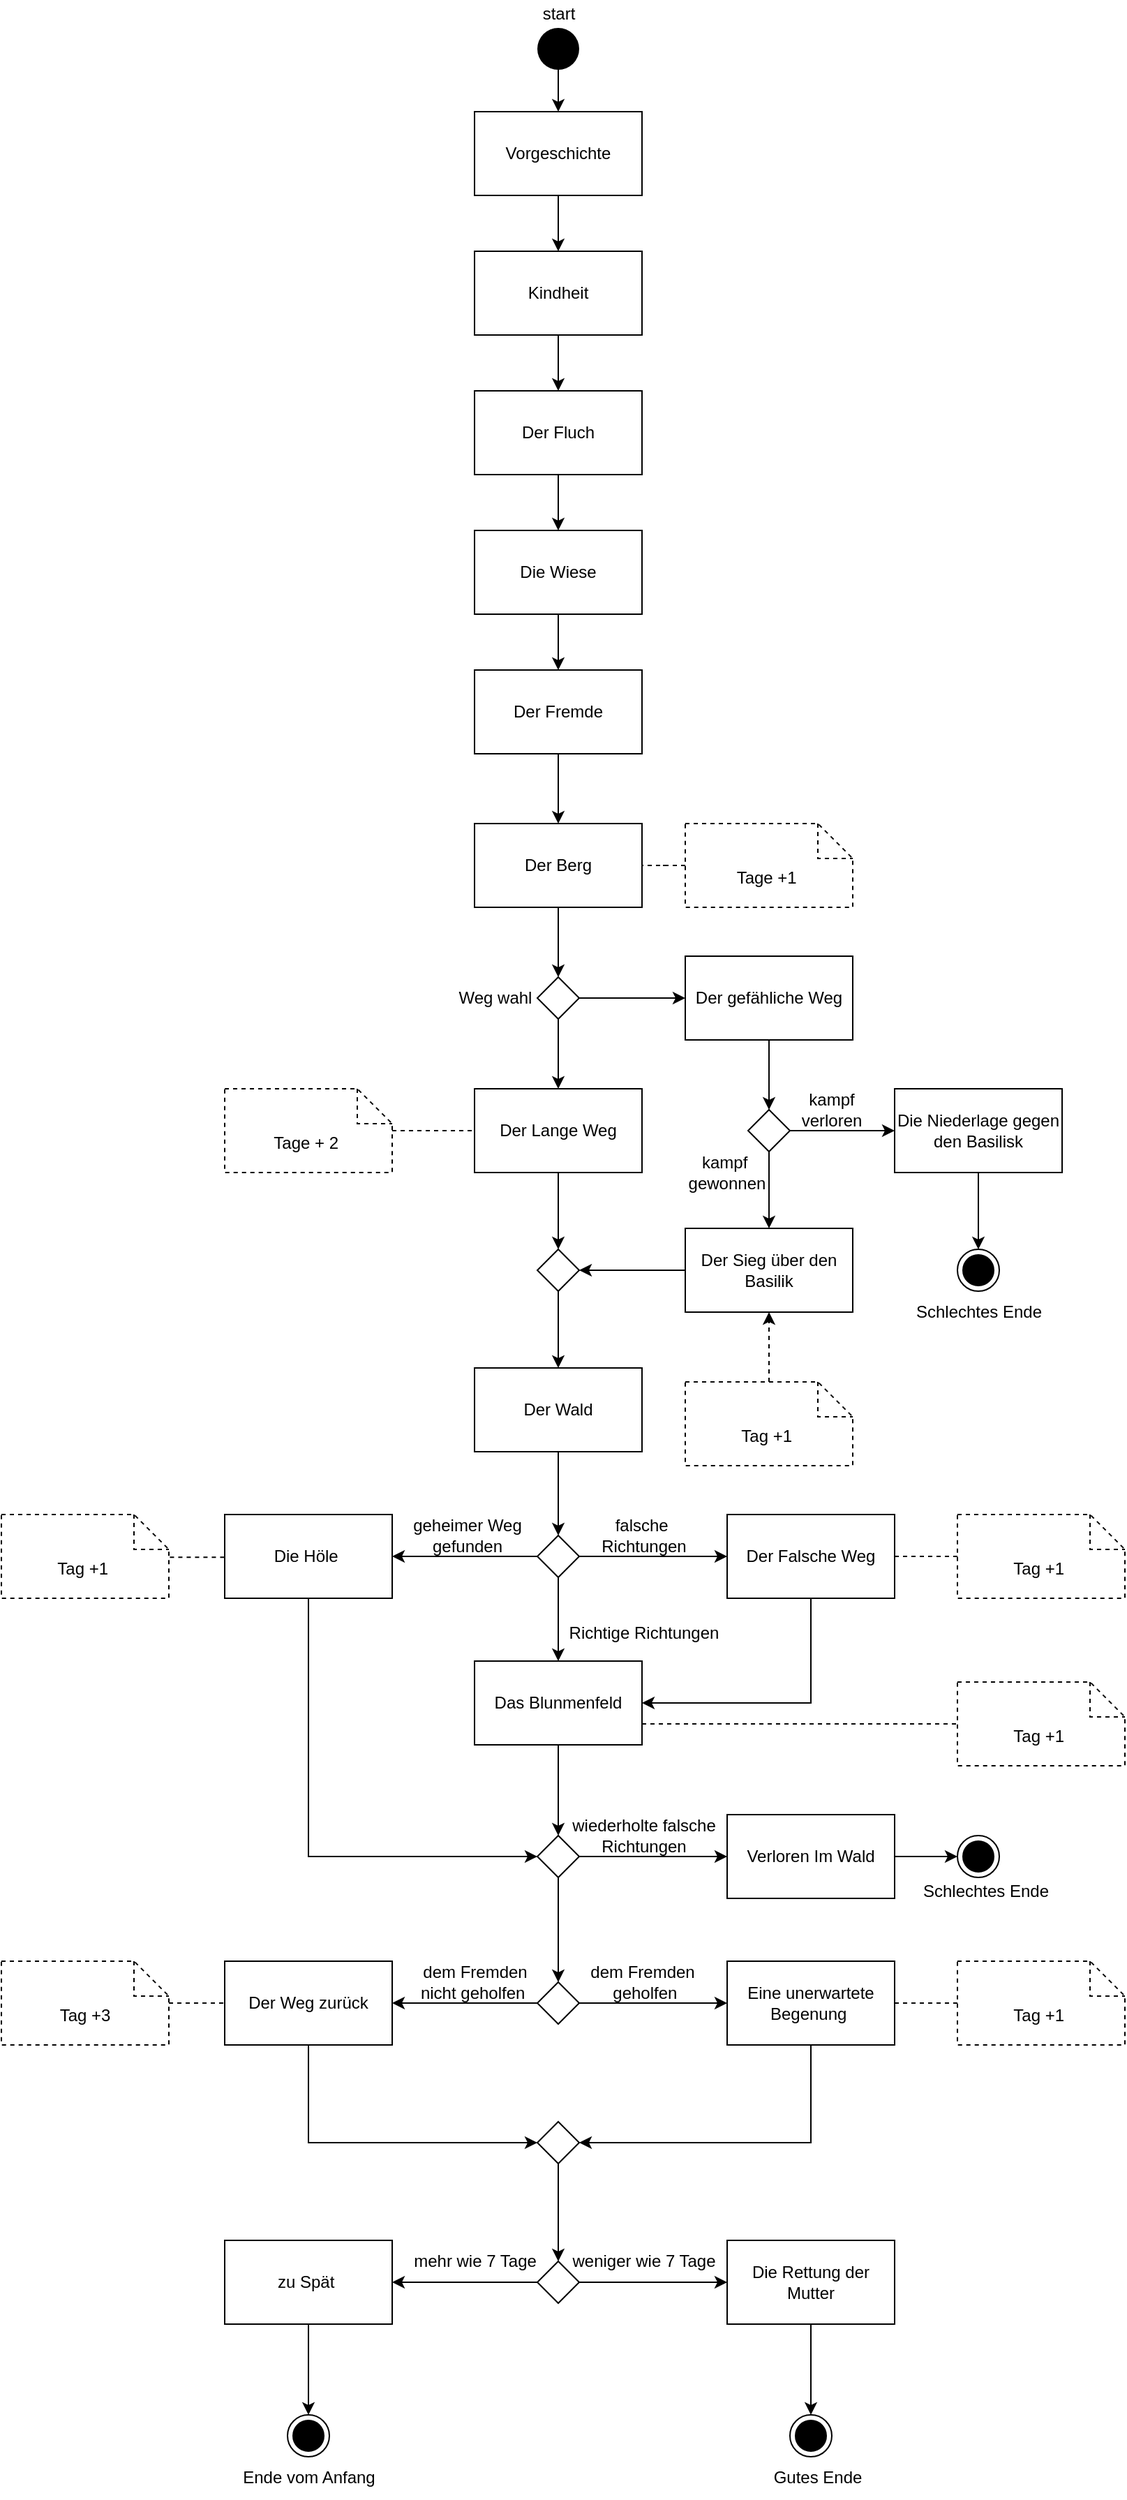 <mxfile version="15.8.7" type="device"><diagram id="C5RBs43oDa-KdzZeNtuy" name="Page-1"><mxGraphModel dx="1296" dy="1018" grid="1" gridSize="10" guides="1" tooltips="1" connect="1" arrows="1" fold="1" page="1" pageScale="1" pageWidth="827" pageHeight="1169" math="0" shadow="0"><root><mxCell id="WIyWlLk6GJQsqaUBKTNV-0"/><mxCell id="WIyWlLk6GJQsqaUBKTNV-1" parent="WIyWlLk6GJQsqaUBKTNV-0"/><mxCell id="cXA28cTyEOmhbiJMieuy-4" value="" style="edgeStyle=orthogonalEdgeStyle;rounded=0;orthogonalLoop=1;jettySize=auto;html=1;" edge="1" parent="WIyWlLk6GJQsqaUBKTNV-1" source="cXA28cTyEOmhbiJMieuy-0" target="cXA28cTyEOmhbiJMieuy-3"><mxGeometry relative="1" as="geometry"/></mxCell><mxCell id="cXA28cTyEOmhbiJMieuy-0" value="" style="ellipse;fillColor=#000000;strokeColor=none;" vertex="1" parent="WIyWlLk6GJQsqaUBKTNV-1"><mxGeometry x="384" y="70" width="30" height="30" as="geometry"/></mxCell><mxCell id="cXA28cTyEOmhbiJMieuy-2" value="start" style="text;html=1;align=center;verticalAlign=middle;resizable=0;points=[];autosize=1;strokeColor=none;fillColor=none;" vertex="1" parent="WIyWlLk6GJQsqaUBKTNV-1"><mxGeometry x="379" y="50" width="40" height="20" as="geometry"/></mxCell><mxCell id="cXA28cTyEOmhbiJMieuy-6" value="" style="edgeStyle=orthogonalEdgeStyle;rounded=0;orthogonalLoop=1;jettySize=auto;html=1;" edge="1" parent="WIyWlLk6GJQsqaUBKTNV-1" source="cXA28cTyEOmhbiJMieuy-3" target="cXA28cTyEOmhbiJMieuy-5"><mxGeometry relative="1" as="geometry"/></mxCell><mxCell id="cXA28cTyEOmhbiJMieuy-3" value="Vorgeschichte" style="rounded=0;whiteSpace=wrap;html=1;" vertex="1" parent="WIyWlLk6GJQsqaUBKTNV-1"><mxGeometry x="339" y="130" width="120" height="60" as="geometry"/></mxCell><mxCell id="cXA28cTyEOmhbiJMieuy-8" value="" style="edgeStyle=orthogonalEdgeStyle;rounded=0;orthogonalLoop=1;jettySize=auto;html=1;" edge="1" parent="WIyWlLk6GJQsqaUBKTNV-1" source="cXA28cTyEOmhbiJMieuy-5" target="cXA28cTyEOmhbiJMieuy-7"><mxGeometry relative="1" as="geometry"/></mxCell><mxCell id="cXA28cTyEOmhbiJMieuy-5" value="Kindheit" style="rounded=0;whiteSpace=wrap;html=1;" vertex="1" parent="WIyWlLk6GJQsqaUBKTNV-1"><mxGeometry x="339" y="230" width="120" height="60" as="geometry"/></mxCell><mxCell id="cXA28cTyEOmhbiJMieuy-10" value="" style="edgeStyle=orthogonalEdgeStyle;rounded=0;orthogonalLoop=1;jettySize=auto;html=1;" edge="1" parent="WIyWlLk6GJQsqaUBKTNV-1" source="cXA28cTyEOmhbiJMieuy-7" target="cXA28cTyEOmhbiJMieuy-9"><mxGeometry relative="1" as="geometry"/></mxCell><mxCell id="cXA28cTyEOmhbiJMieuy-7" value="Der Fluch" style="rounded=0;whiteSpace=wrap;html=1;" vertex="1" parent="WIyWlLk6GJQsqaUBKTNV-1"><mxGeometry x="339" y="330" width="120" height="60" as="geometry"/></mxCell><mxCell id="cXA28cTyEOmhbiJMieuy-12" value="" style="edgeStyle=orthogonalEdgeStyle;rounded=0;orthogonalLoop=1;jettySize=auto;html=1;" edge="1" parent="WIyWlLk6GJQsqaUBKTNV-1" source="cXA28cTyEOmhbiJMieuy-9" target="cXA28cTyEOmhbiJMieuy-11"><mxGeometry relative="1" as="geometry"/></mxCell><mxCell id="cXA28cTyEOmhbiJMieuy-9" value="Die Wiese" style="rounded=0;whiteSpace=wrap;html=1;" vertex="1" parent="WIyWlLk6GJQsqaUBKTNV-1"><mxGeometry x="339" y="430" width="120" height="60" as="geometry"/></mxCell><mxCell id="cXA28cTyEOmhbiJMieuy-14" value="" style="edgeStyle=orthogonalEdgeStyle;rounded=0;orthogonalLoop=1;jettySize=auto;html=1;" edge="1" parent="WIyWlLk6GJQsqaUBKTNV-1" source="cXA28cTyEOmhbiJMieuy-11" target="cXA28cTyEOmhbiJMieuy-13"><mxGeometry relative="1" as="geometry"/></mxCell><mxCell id="cXA28cTyEOmhbiJMieuy-11" value="Der Fremde" style="rounded=0;whiteSpace=wrap;html=1;" vertex="1" parent="WIyWlLk6GJQsqaUBKTNV-1"><mxGeometry x="339" y="530" width="120" height="60" as="geometry"/></mxCell><mxCell id="cXA28cTyEOmhbiJMieuy-20" value="" style="edgeStyle=orthogonalEdgeStyle;rounded=0;orthogonalLoop=1;jettySize=auto;html=1;" edge="1" parent="WIyWlLk6GJQsqaUBKTNV-1" source="cXA28cTyEOmhbiJMieuy-13" target="cXA28cTyEOmhbiJMieuy-19"><mxGeometry relative="1" as="geometry"/></mxCell><mxCell id="cXA28cTyEOmhbiJMieuy-13" value="Der Berg" style="rounded=0;whiteSpace=wrap;html=1;" vertex="1" parent="WIyWlLk6GJQsqaUBKTNV-1"><mxGeometry x="339" y="640" width="120" height="60" as="geometry"/></mxCell><mxCell id="cXA28cTyEOmhbiJMieuy-26" value="" style="edgeStyle=orthogonalEdgeStyle;rounded=0;orthogonalLoop=1;jettySize=auto;html=1;" edge="1" parent="WIyWlLk6GJQsqaUBKTNV-1" source="cXA28cTyEOmhbiJMieuy-15" target="cXA28cTyEOmhbiJMieuy-23"><mxGeometry relative="1" as="geometry"/></mxCell><mxCell id="cXA28cTyEOmhbiJMieuy-15" value="Der gefähliche Weg" style="rounded=0;whiteSpace=wrap;html=1;" vertex="1" parent="WIyWlLk6GJQsqaUBKTNV-1"><mxGeometry x="490" y="735" width="120" height="60" as="geometry"/></mxCell><mxCell id="cXA28cTyEOmhbiJMieuy-34" style="edgeStyle=orthogonalEdgeStyle;rounded=0;orthogonalLoop=1;jettySize=auto;html=1;entryX=0.5;entryY=0;entryDx=0;entryDy=0;" edge="1" parent="WIyWlLk6GJQsqaUBKTNV-1" source="cXA28cTyEOmhbiJMieuy-17" target="cXA28cTyEOmhbiJMieuy-33"><mxGeometry relative="1" as="geometry"/></mxCell><mxCell id="cXA28cTyEOmhbiJMieuy-17" value="Der Lange Weg" style="rounded=0;whiteSpace=wrap;html=1;" vertex="1" parent="WIyWlLk6GJQsqaUBKTNV-1"><mxGeometry x="339" y="830" width="120" height="60" as="geometry"/></mxCell><mxCell id="cXA28cTyEOmhbiJMieuy-21" style="edgeStyle=orthogonalEdgeStyle;rounded=0;orthogonalLoop=1;jettySize=auto;html=1;entryX=0;entryY=0.5;entryDx=0;entryDy=0;" edge="1" parent="WIyWlLk6GJQsqaUBKTNV-1" source="cXA28cTyEOmhbiJMieuy-19" target="cXA28cTyEOmhbiJMieuy-15"><mxGeometry relative="1" as="geometry"/></mxCell><mxCell id="cXA28cTyEOmhbiJMieuy-22" value="" style="edgeStyle=orthogonalEdgeStyle;rounded=0;orthogonalLoop=1;jettySize=auto;html=1;" edge="1" parent="WIyWlLk6GJQsqaUBKTNV-1" source="cXA28cTyEOmhbiJMieuy-19" target="cXA28cTyEOmhbiJMieuy-17"><mxGeometry relative="1" as="geometry"/></mxCell><mxCell id="cXA28cTyEOmhbiJMieuy-19" value="" style="rhombus;" vertex="1" parent="WIyWlLk6GJQsqaUBKTNV-1"><mxGeometry x="384" y="750" width="30" height="30" as="geometry"/></mxCell><mxCell id="cXA28cTyEOmhbiJMieuy-27" value="" style="edgeStyle=orthogonalEdgeStyle;rounded=0;orthogonalLoop=1;jettySize=auto;html=1;" edge="1" parent="WIyWlLk6GJQsqaUBKTNV-1" source="cXA28cTyEOmhbiJMieuy-23" target="cXA28cTyEOmhbiJMieuy-24"><mxGeometry relative="1" as="geometry"/></mxCell><mxCell id="cXA28cTyEOmhbiJMieuy-28" value="" style="edgeStyle=orthogonalEdgeStyle;rounded=0;orthogonalLoop=1;jettySize=auto;html=1;" edge="1" parent="WIyWlLk6GJQsqaUBKTNV-1" source="cXA28cTyEOmhbiJMieuy-23" target="cXA28cTyEOmhbiJMieuy-25"><mxGeometry relative="1" as="geometry"/></mxCell><mxCell id="cXA28cTyEOmhbiJMieuy-23" value="" style="rhombus;" vertex="1" parent="WIyWlLk6GJQsqaUBKTNV-1"><mxGeometry x="535" y="845" width="30" height="30" as="geometry"/></mxCell><mxCell id="cXA28cTyEOmhbiJMieuy-35" style="edgeStyle=orthogonalEdgeStyle;rounded=0;orthogonalLoop=1;jettySize=auto;html=1;entryX=1;entryY=0.5;entryDx=0;entryDy=0;" edge="1" parent="WIyWlLk6GJQsqaUBKTNV-1" source="cXA28cTyEOmhbiJMieuy-24" target="cXA28cTyEOmhbiJMieuy-33"><mxGeometry relative="1" as="geometry"><Array as="points"><mxPoint x="470" y="960"/><mxPoint x="470" y="960"/></Array></mxGeometry></mxCell><mxCell id="cXA28cTyEOmhbiJMieuy-24" value="Der Sieg über den Basilik" style="rounded=0;whiteSpace=wrap;html=1;" vertex="1" parent="WIyWlLk6GJQsqaUBKTNV-1"><mxGeometry x="490" y="930" width="120" height="60" as="geometry"/></mxCell><mxCell id="cXA28cTyEOmhbiJMieuy-30" value="" style="edgeStyle=orthogonalEdgeStyle;rounded=0;orthogonalLoop=1;jettySize=auto;html=1;" edge="1" parent="WIyWlLk6GJQsqaUBKTNV-1" source="cXA28cTyEOmhbiJMieuy-25" target="cXA28cTyEOmhbiJMieuy-29"><mxGeometry relative="1" as="geometry"/></mxCell><mxCell id="cXA28cTyEOmhbiJMieuy-25" value="Die Niederlage gegen den Basilisk" style="rounded=0;whiteSpace=wrap;html=1;" vertex="1" parent="WIyWlLk6GJQsqaUBKTNV-1"><mxGeometry x="640" y="830" width="120" height="60" as="geometry"/></mxCell><mxCell id="cXA28cTyEOmhbiJMieuy-29" value="" style="ellipse;html=1;shape=endState;fillColor=#000000;strokeColor=#000000;" vertex="1" parent="WIyWlLk6GJQsqaUBKTNV-1"><mxGeometry x="685" y="945" width="30" height="30" as="geometry"/></mxCell><mxCell id="cXA28cTyEOmhbiJMieuy-31" value="Schlechtes Ende" style="text;html=1;align=center;verticalAlign=middle;resizable=0;points=[];autosize=1;strokeColor=none;fillColor=none;" vertex="1" parent="WIyWlLk6GJQsqaUBKTNV-1"><mxGeometry x="645" y="980" width="110" height="20" as="geometry"/></mxCell><mxCell id="cXA28cTyEOmhbiJMieuy-50" style="edgeStyle=orthogonalEdgeStyle;rounded=0;orthogonalLoop=1;jettySize=auto;html=1;entryX=0.5;entryY=0;entryDx=0;entryDy=0;" edge="1" parent="WIyWlLk6GJQsqaUBKTNV-1" source="cXA28cTyEOmhbiJMieuy-32" target="cXA28cTyEOmhbiJMieuy-38"><mxGeometry relative="1" as="geometry"/></mxCell><mxCell id="cXA28cTyEOmhbiJMieuy-32" value="Der Wald" style="rounded=0;whiteSpace=wrap;html=1;" vertex="1" parent="WIyWlLk6GJQsqaUBKTNV-1"><mxGeometry x="339" y="1030" width="120" height="60" as="geometry"/></mxCell><mxCell id="cXA28cTyEOmhbiJMieuy-36" value="" style="edgeStyle=orthogonalEdgeStyle;rounded=0;orthogonalLoop=1;jettySize=auto;html=1;" edge="1" parent="WIyWlLk6GJQsqaUBKTNV-1" source="cXA28cTyEOmhbiJMieuy-33" target="cXA28cTyEOmhbiJMieuy-32"><mxGeometry relative="1" as="geometry"/></mxCell><mxCell id="cXA28cTyEOmhbiJMieuy-33" value="" style="rhombus;" vertex="1" parent="WIyWlLk6GJQsqaUBKTNV-1"><mxGeometry x="384" y="945" width="30" height="30" as="geometry"/></mxCell><mxCell id="cXA28cTyEOmhbiJMieuy-54" style="edgeStyle=orthogonalEdgeStyle;rounded=0;orthogonalLoop=1;jettySize=auto;html=1;entryX=1;entryY=0.5;entryDx=0;entryDy=0;" edge="1" parent="WIyWlLk6GJQsqaUBKTNV-1" source="cXA28cTyEOmhbiJMieuy-37" target="cXA28cTyEOmhbiJMieuy-41"><mxGeometry relative="1" as="geometry"><Array as="points"><mxPoint x="580" y="1270"/></Array></mxGeometry></mxCell><mxCell id="cXA28cTyEOmhbiJMieuy-126" value="" style="edgeStyle=orthogonalEdgeStyle;rounded=0;orthogonalLoop=1;jettySize=auto;html=1;dashed=1;endArrow=none;endFill=0;" edge="1" parent="WIyWlLk6GJQsqaUBKTNV-1" source="cXA28cTyEOmhbiJMieuy-37" target="cXA28cTyEOmhbiJMieuy-125"><mxGeometry relative="1" as="geometry"/></mxCell><mxCell id="cXA28cTyEOmhbiJMieuy-37" value="Der Falsche Weg" style="rounded=0;whiteSpace=wrap;html=1;" vertex="1" parent="WIyWlLk6GJQsqaUBKTNV-1"><mxGeometry x="520" y="1135" width="120" height="60" as="geometry"/></mxCell><mxCell id="cXA28cTyEOmhbiJMieuy-51" style="edgeStyle=orthogonalEdgeStyle;rounded=0;orthogonalLoop=1;jettySize=auto;html=1;exitX=1;exitY=0.5;exitDx=0;exitDy=0;entryX=0;entryY=0.5;entryDx=0;entryDy=0;" edge="1" parent="WIyWlLk6GJQsqaUBKTNV-1" source="cXA28cTyEOmhbiJMieuy-38" target="cXA28cTyEOmhbiJMieuy-37"><mxGeometry relative="1" as="geometry"/></mxCell><mxCell id="cXA28cTyEOmhbiJMieuy-52" style="edgeStyle=orthogonalEdgeStyle;rounded=0;orthogonalLoop=1;jettySize=auto;html=1;entryX=0.5;entryY=0;entryDx=0;entryDy=0;" edge="1" parent="WIyWlLk6GJQsqaUBKTNV-1" source="cXA28cTyEOmhbiJMieuy-38" target="cXA28cTyEOmhbiJMieuy-41"><mxGeometry relative="1" as="geometry"/></mxCell><mxCell id="cXA28cTyEOmhbiJMieuy-57" style="edgeStyle=orthogonalEdgeStyle;rounded=0;orthogonalLoop=1;jettySize=auto;html=1;entryX=1;entryY=0.5;entryDx=0;entryDy=0;" edge="1" parent="WIyWlLk6GJQsqaUBKTNV-1" source="cXA28cTyEOmhbiJMieuy-38" target="cXA28cTyEOmhbiJMieuy-56"><mxGeometry relative="1" as="geometry"/></mxCell><mxCell id="cXA28cTyEOmhbiJMieuy-38" value="" style="rhombus;" vertex="1" parent="WIyWlLk6GJQsqaUBKTNV-1"><mxGeometry x="384" y="1150" width="30" height="30" as="geometry"/></mxCell><mxCell id="cXA28cTyEOmhbiJMieuy-65" value="" style="edgeStyle=orthogonalEdgeStyle;rounded=0;orthogonalLoop=1;jettySize=auto;html=1;" edge="1" parent="WIyWlLk6GJQsqaUBKTNV-1" source="cXA28cTyEOmhbiJMieuy-41" target="cXA28cTyEOmhbiJMieuy-63"><mxGeometry relative="1" as="geometry"/></mxCell><mxCell id="cXA28cTyEOmhbiJMieuy-127" style="edgeStyle=orthogonalEdgeStyle;rounded=0;orthogonalLoop=1;jettySize=auto;html=1;exitX=1;exitY=0.75;exitDx=0;exitDy=0;entryX=0;entryY=0.5;entryDx=0;entryDy=0;entryPerimeter=0;dashed=1;endArrow=none;endFill=0;" edge="1" parent="WIyWlLk6GJQsqaUBKTNV-1" source="cXA28cTyEOmhbiJMieuy-41" target="cXA28cTyEOmhbiJMieuy-116"><mxGeometry relative="1" as="geometry"/></mxCell><mxCell id="cXA28cTyEOmhbiJMieuy-41" value="Das Blunmenfeld" style="rounded=0;whiteSpace=wrap;html=1;" vertex="1" parent="WIyWlLk6GJQsqaUBKTNV-1"><mxGeometry x="339" y="1240" width="120" height="60" as="geometry"/></mxCell><mxCell id="cXA28cTyEOmhbiJMieuy-61" value="" style="edgeStyle=orthogonalEdgeStyle;rounded=0;orthogonalLoop=1;jettySize=auto;html=1;" edge="1" parent="WIyWlLk6GJQsqaUBKTNV-1" source="cXA28cTyEOmhbiJMieuy-46" target="cXA28cTyEOmhbiJMieuy-60"><mxGeometry relative="1" as="geometry"/></mxCell><mxCell id="cXA28cTyEOmhbiJMieuy-46" value="Verloren Im Wald" style="rounded=0;whiteSpace=wrap;html=1;" vertex="1" parent="WIyWlLk6GJQsqaUBKTNV-1"><mxGeometry x="520" y="1350" width="120" height="60" as="geometry"/></mxCell><mxCell id="cXA28cTyEOmhbiJMieuy-64" style="edgeStyle=orthogonalEdgeStyle;rounded=0;orthogonalLoop=1;jettySize=auto;html=1;entryX=0;entryY=0.5;entryDx=0;entryDy=0;" edge="1" parent="WIyWlLk6GJQsqaUBKTNV-1" source="cXA28cTyEOmhbiJMieuy-56" target="cXA28cTyEOmhbiJMieuy-63"><mxGeometry relative="1" as="geometry"><Array as="points"><mxPoint x="220" y="1380"/></Array></mxGeometry></mxCell><mxCell id="cXA28cTyEOmhbiJMieuy-56" value="Die Höle&amp;nbsp;" style="rounded=0;whiteSpace=wrap;html=1;" vertex="1" parent="WIyWlLk6GJQsqaUBKTNV-1"><mxGeometry x="160" y="1135" width="120" height="60" as="geometry"/></mxCell><mxCell id="cXA28cTyEOmhbiJMieuy-60" value="" style="ellipse;html=1;shape=endState;fillColor=#000000;strokeColor=#000000;" vertex="1" parent="WIyWlLk6GJQsqaUBKTNV-1"><mxGeometry x="685" y="1365" width="30" height="30" as="geometry"/></mxCell><mxCell id="cXA28cTyEOmhbiJMieuy-62" value="Schlechtes Ende" style="text;html=1;align=center;verticalAlign=middle;resizable=0;points=[];autosize=1;strokeColor=none;fillColor=none;" vertex="1" parent="WIyWlLk6GJQsqaUBKTNV-1"><mxGeometry x="650" y="1395" width="110" height="20" as="geometry"/></mxCell><mxCell id="cXA28cTyEOmhbiJMieuy-67" value="" style="edgeStyle=orthogonalEdgeStyle;rounded=0;orthogonalLoop=1;jettySize=auto;html=1;" edge="1" parent="WIyWlLk6GJQsqaUBKTNV-1" source="cXA28cTyEOmhbiJMieuy-63" target="cXA28cTyEOmhbiJMieuy-66"><mxGeometry relative="1" as="geometry"/></mxCell><mxCell id="cXA28cTyEOmhbiJMieuy-99" style="edgeStyle=orthogonalEdgeStyle;rounded=0;orthogonalLoop=1;jettySize=auto;html=1;exitX=1;exitY=0.5;exitDx=0;exitDy=0;entryX=0;entryY=0.5;entryDx=0;entryDy=0;" edge="1" parent="WIyWlLk6GJQsqaUBKTNV-1" source="cXA28cTyEOmhbiJMieuy-63" target="cXA28cTyEOmhbiJMieuy-46"><mxGeometry relative="1" as="geometry"/></mxCell><mxCell id="cXA28cTyEOmhbiJMieuy-63" value="" style="rhombus;" vertex="1" parent="WIyWlLk6GJQsqaUBKTNV-1"><mxGeometry x="384" y="1365" width="30" height="30" as="geometry"/></mxCell><mxCell id="cXA28cTyEOmhbiJMieuy-70" value="" style="edgeStyle=orthogonalEdgeStyle;rounded=0;orthogonalLoop=1;jettySize=auto;html=1;" edge="1" parent="WIyWlLk6GJQsqaUBKTNV-1" source="cXA28cTyEOmhbiJMieuy-66" target="cXA28cTyEOmhbiJMieuy-69"><mxGeometry relative="1" as="geometry"/></mxCell><mxCell id="cXA28cTyEOmhbiJMieuy-71" value="" style="edgeStyle=orthogonalEdgeStyle;rounded=0;orthogonalLoop=1;jettySize=auto;html=1;" edge="1" parent="WIyWlLk6GJQsqaUBKTNV-1" source="cXA28cTyEOmhbiJMieuy-66" target="cXA28cTyEOmhbiJMieuy-68"><mxGeometry relative="1" as="geometry"/></mxCell><mxCell id="cXA28cTyEOmhbiJMieuy-66" value="" style="rhombus;" vertex="1" parent="WIyWlLk6GJQsqaUBKTNV-1"><mxGeometry x="384" y="1470" width="30" height="30" as="geometry"/></mxCell><mxCell id="cXA28cTyEOmhbiJMieuy-74" style="edgeStyle=orthogonalEdgeStyle;rounded=0;orthogonalLoop=1;jettySize=auto;html=1;entryX=0;entryY=0.5;entryDx=0;entryDy=0;" edge="1" parent="WIyWlLk6GJQsqaUBKTNV-1" source="cXA28cTyEOmhbiJMieuy-68" target="cXA28cTyEOmhbiJMieuy-73"><mxGeometry relative="1" as="geometry"><Array as="points"><mxPoint x="220" y="1585"/></Array></mxGeometry></mxCell><mxCell id="cXA28cTyEOmhbiJMieuy-68" value="Der Weg zurück" style="rounded=0;whiteSpace=wrap;html=1;" vertex="1" parent="WIyWlLk6GJQsqaUBKTNV-1"><mxGeometry x="160" y="1455" width="120" height="60" as="geometry"/></mxCell><mxCell id="cXA28cTyEOmhbiJMieuy-75" style="edgeStyle=orthogonalEdgeStyle;rounded=0;orthogonalLoop=1;jettySize=auto;html=1;entryX=1;entryY=0.5;entryDx=0;entryDy=0;" edge="1" parent="WIyWlLk6GJQsqaUBKTNV-1" source="cXA28cTyEOmhbiJMieuy-69" target="cXA28cTyEOmhbiJMieuy-73"><mxGeometry relative="1" as="geometry"><Array as="points"><mxPoint x="580" y="1585"/></Array></mxGeometry></mxCell><mxCell id="cXA28cTyEOmhbiJMieuy-69" value="Eine unerwartete Begenung&amp;nbsp;" style="rounded=0;whiteSpace=wrap;html=1;" vertex="1" parent="WIyWlLk6GJQsqaUBKTNV-1"><mxGeometry x="520" y="1455" width="120" height="60" as="geometry"/></mxCell><mxCell id="cXA28cTyEOmhbiJMieuy-79" value="" style="edgeStyle=orthogonalEdgeStyle;rounded=0;orthogonalLoop=1;jettySize=auto;html=1;" edge="1" parent="WIyWlLk6GJQsqaUBKTNV-1" source="cXA28cTyEOmhbiJMieuy-73" target="cXA28cTyEOmhbiJMieuy-76"><mxGeometry relative="1" as="geometry"/></mxCell><mxCell id="cXA28cTyEOmhbiJMieuy-73" value="" style="rhombus;" vertex="1" parent="WIyWlLk6GJQsqaUBKTNV-1"><mxGeometry x="384" y="1570" width="30" height="30" as="geometry"/></mxCell><mxCell id="cXA28cTyEOmhbiJMieuy-82" style="edgeStyle=orthogonalEdgeStyle;rounded=0;orthogonalLoop=1;jettySize=auto;html=1;entryX=1;entryY=0.5;entryDx=0;entryDy=0;" edge="1" parent="WIyWlLk6GJQsqaUBKTNV-1" source="cXA28cTyEOmhbiJMieuy-76" target="cXA28cTyEOmhbiJMieuy-81"><mxGeometry relative="1" as="geometry"/></mxCell><mxCell id="cXA28cTyEOmhbiJMieuy-83" style="edgeStyle=orthogonalEdgeStyle;rounded=0;orthogonalLoop=1;jettySize=auto;html=1;" edge="1" parent="WIyWlLk6GJQsqaUBKTNV-1" source="cXA28cTyEOmhbiJMieuy-76" target="cXA28cTyEOmhbiJMieuy-80"><mxGeometry relative="1" as="geometry"/></mxCell><mxCell id="cXA28cTyEOmhbiJMieuy-76" value="" style="rhombus;" vertex="1" parent="WIyWlLk6GJQsqaUBKTNV-1"><mxGeometry x="384" y="1670" width="30" height="30" as="geometry"/></mxCell><mxCell id="cXA28cTyEOmhbiJMieuy-86" style="edgeStyle=orthogonalEdgeStyle;rounded=0;orthogonalLoop=1;jettySize=auto;html=1;entryX=0.5;entryY=0;entryDx=0;entryDy=0;" edge="1" parent="WIyWlLk6GJQsqaUBKTNV-1" source="cXA28cTyEOmhbiJMieuy-80" target="cXA28cTyEOmhbiJMieuy-85"><mxGeometry relative="1" as="geometry"/></mxCell><mxCell id="cXA28cTyEOmhbiJMieuy-80" value="Die Rettung der Mutter" style="rounded=0;whiteSpace=wrap;html=1;" vertex="1" parent="WIyWlLk6GJQsqaUBKTNV-1"><mxGeometry x="520" y="1655" width="120" height="60" as="geometry"/></mxCell><mxCell id="cXA28cTyEOmhbiJMieuy-88" style="edgeStyle=orthogonalEdgeStyle;rounded=0;orthogonalLoop=1;jettySize=auto;html=1;" edge="1" parent="WIyWlLk6GJQsqaUBKTNV-1" source="cXA28cTyEOmhbiJMieuy-81" target="cXA28cTyEOmhbiJMieuy-87"><mxGeometry relative="1" as="geometry"/></mxCell><mxCell id="cXA28cTyEOmhbiJMieuy-81" value="zu Spät&amp;nbsp;" style="rounded=0;whiteSpace=wrap;html=1;" vertex="1" parent="WIyWlLk6GJQsqaUBKTNV-1"><mxGeometry x="160" y="1655" width="120" height="60" as="geometry"/></mxCell><mxCell id="cXA28cTyEOmhbiJMieuy-85" value="" style="ellipse;html=1;shape=endState;fillColor=#000000;strokeColor=#000000;" vertex="1" parent="WIyWlLk6GJQsqaUBKTNV-1"><mxGeometry x="565" y="1780" width="30" height="30" as="geometry"/></mxCell><mxCell id="cXA28cTyEOmhbiJMieuy-87" value="" style="ellipse;html=1;shape=endState;fillColor=#000000;strokeColor=#000000;" vertex="1" parent="WIyWlLk6GJQsqaUBKTNV-1"><mxGeometry x="205" y="1780" width="30" height="30" as="geometry"/></mxCell><mxCell id="cXA28cTyEOmhbiJMieuy-89" value="Ende vom Anfang" style="text;html=1;strokeColor=none;fillColor=none;align=center;verticalAlign=middle;whiteSpace=wrap;rounded=0;" vertex="1" parent="WIyWlLk6GJQsqaUBKTNV-1"><mxGeometry x="162.5" y="1810" width="115" height="30" as="geometry"/></mxCell><mxCell id="cXA28cTyEOmhbiJMieuy-90" value="Gutes Ende" style="text;html=1;strokeColor=none;fillColor=none;align=center;verticalAlign=middle;whiteSpace=wrap;rounded=0;" vertex="1" parent="WIyWlLk6GJQsqaUBKTNV-1"><mxGeometry x="550" y="1810" width="70" height="30" as="geometry"/></mxCell><mxCell id="cXA28cTyEOmhbiJMieuy-91" value="Weg wahl" style="text;html=1;strokeColor=none;fillColor=none;align=center;verticalAlign=middle;whiteSpace=wrap;rounded=0;" vertex="1" parent="WIyWlLk6GJQsqaUBKTNV-1"><mxGeometry x="324" y="750" width="60" height="30" as="geometry"/></mxCell><mxCell id="cXA28cTyEOmhbiJMieuy-93" value="kampf verloren" style="text;html=1;strokeColor=none;fillColor=none;align=center;verticalAlign=middle;whiteSpace=wrap;rounded=0;" vertex="1" parent="WIyWlLk6GJQsqaUBKTNV-1"><mxGeometry x="565" y="830" width="60" height="30" as="geometry"/></mxCell><mxCell id="cXA28cTyEOmhbiJMieuy-94" value="kampf&amp;nbsp;&lt;br&gt;gewonnen" style="text;html=1;strokeColor=none;fillColor=none;align=center;verticalAlign=middle;whiteSpace=wrap;rounded=0;" vertex="1" parent="WIyWlLk6GJQsqaUBKTNV-1"><mxGeometry x="490" y="875" width="60" height="30" as="geometry"/></mxCell><mxCell id="cXA28cTyEOmhbiJMieuy-95" value="geheimer Weg gefunden" style="text;html=1;strokeColor=none;fillColor=none;align=center;verticalAlign=middle;whiteSpace=wrap;rounded=0;" vertex="1" parent="WIyWlLk6GJQsqaUBKTNV-1"><mxGeometry x="284" y="1135" width="100" height="30" as="geometry"/></mxCell><mxCell id="cXA28cTyEOmhbiJMieuy-96" value="falsche&amp;nbsp;&lt;br&gt;Richtungen" style="text;html=1;align=center;verticalAlign=middle;resizable=0;points=[];autosize=1;strokeColor=none;fillColor=none;" vertex="1" parent="WIyWlLk6GJQsqaUBKTNV-1"><mxGeometry x="420" y="1135" width="80" height="30" as="geometry"/></mxCell><mxCell id="cXA28cTyEOmhbiJMieuy-97" value="Richtige Richtungen" style="text;html=1;align=center;verticalAlign=middle;resizable=0;points=[];autosize=1;strokeColor=none;fillColor=none;" vertex="1" parent="WIyWlLk6GJQsqaUBKTNV-1"><mxGeometry x="400" y="1210" width="120" height="20" as="geometry"/></mxCell><mxCell id="cXA28cTyEOmhbiJMieuy-100" value="wiederholte falsche &lt;br&gt;Richtungen" style="text;html=1;align=center;verticalAlign=middle;resizable=0;points=[];autosize=1;strokeColor=none;fillColor=none;" vertex="1" parent="WIyWlLk6GJQsqaUBKTNV-1"><mxGeometry x="400" y="1350" width="120" height="30" as="geometry"/></mxCell><mxCell id="cXA28cTyEOmhbiJMieuy-101" value="dem Fremden&lt;br&gt;&amp;nbsp;geholfen" style="text;html=1;align=center;verticalAlign=middle;resizable=0;points=[];autosize=1;strokeColor=none;fillColor=none;" vertex="1" parent="WIyWlLk6GJQsqaUBKTNV-1"><mxGeometry x="414" y="1455" width="90" height="30" as="geometry"/></mxCell><mxCell id="cXA28cTyEOmhbiJMieuy-102" value="dem Fremden &lt;br&gt;nicht geholfen&amp;nbsp;" style="text;html=1;align=center;verticalAlign=middle;resizable=0;points=[];autosize=1;strokeColor=none;fillColor=none;" vertex="1" parent="WIyWlLk6GJQsqaUBKTNV-1"><mxGeometry x="294" y="1455" width="90" height="30" as="geometry"/></mxCell><mxCell id="cXA28cTyEOmhbiJMieuy-103" value="weniger wie 7 Tage" style="text;html=1;align=center;verticalAlign=middle;resizable=0;points=[];autosize=1;strokeColor=none;fillColor=none;" vertex="1" parent="WIyWlLk6GJQsqaUBKTNV-1"><mxGeometry x="400" y="1660" width="120" height="20" as="geometry"/></mxCell><mxCell id="cXA28cTyEOmhbiJMieuy-104" value="mehr wie 7 Tage" style="text;html=1;align=center;verticalAlign=middle;resizable=0;points=[];autosize=1;strokeColor=none;fillColor=none;" vertex="1" parent="WIyWlLk6GJQsqaUBKTNV-1"><mxGeometry x="289" y="1660" width="100" height="20" as="geometry"/></mxCell><mxCell id="cXA28cTyEOmhbiJMieuy-107" value="" style="edgeStyle=orthogonalEdgeStyle;rounded=0;orthogonalLoop=1;jettySize=auto;html=1;dashed=1;endArrow=none;endFill=0;" edge="1" parent="WIyWlLk6GJQsqaUBKTNV-1" source="cXA28cTyEOmhbiJMieuy-105" target="cXA28cTyEOmhbiJMieuy-13"><mxGeometry relative="1" as="geometry"/></mxCell><mxCell id="cXA28cTyEOmhbiJMieuy-105" value="Tage +1&amp;nbsp;" style="shape=note2;boundedLbl=1;whiteSpace=wrap;html=1;size=25;verticalAlign=top;align=center;dashed=1;" vertex="1" parent="WIyWlLk6GJQsqaUBKTNV-1"><mxGeometry x="490" y="640" width="120" height="60" as="geometry"/></mxCell><mxCell id="cXA28cTyEOmhbiJMieuy-111" style="edgeStyle=orthogonalEdgeStyle;rounded=0;orthogonalLoop=1;jettySize=auto;html=1;entryX=0.5;entryY=1;entryDx=0;entryDy=0;dashed=1;" edge="1" parent="WIyWlLk6GJQsqaUBKTNV-1" source="cXA28cTyEOmhbiJMieuy-110" target="cXA28cTyEOmhbiJMieuy-24"><mxGeometry relative="1" as="geometry"/></mxCell><mxCell id="cXA28cTyEOmhbiJMieuy-110" value="Tag +1&amp;nbsp;" style="shape=note2;boundedLbl=1;whiteSpace=wrap;html=1;size=25;verticalAlign=top;align=center;dashed=1;" vertex="1" parent="WIyWlLk6GJQsqaUBKTNV-1"><mxGeometry x="490" y="1040" width="120" height="60" as="geometry"/></mxCell><mxCell id="cXA28cTyEOmhbiJMieuy-114" style="edgeStyle=orthogonalEdgeStyle;rounded=0;orthogonalLoop=1;jettySize=auto;html=1;entryX=0;entryY=0.5;entryDx=0;entryDy=0;dashed=1;endArrow=none;endFill=0;" edge="1" parent="WIyWlLk6GJQsqaUBKTNV-1" source="cXA28cTyEOmhbiJMieuy-113" target="cXA28cTyEOmhbiJMieuy-17"><mxGeometry relative="1" as="geometry"/></mxCell><mxCell id="cXA28cTyEOmhbiJMieuy-113" value="Tage + 2&amp;nbsp;" style="shape=note2;boundedLbl=1;whiteSpace=wrap;html=1;size=25;verticalAlign=top;align=center;dashed=1;" vertex="1" parent="WIyWlLk6GJQsqaUBKTNV-1"><mxGeometry x="160" y="830" width="120" height="60" as="geometry"/></mxCell><mxCell id="cXA28cTyEOmhbiJMieuy-116" value="Tag +1&amp;nbsp;" style="shape=note2;boundedLbl=1;whiteSpace=wrap;html=1;size=25;verticalAlign=top;align=center;dashed=1;" vertex="1" parent="WIyWlLk6GJQsqaUBKTNV-1"><mxGeometry x="685" y="1255" width="120" height="60" as="geometry"/></mxCell><mxCell id="cXA28cTyEOmhbiJMieuy-117" value="" style="edgeStyle=orthogonalEdgeStyle;rounded=0;orthogonalLoop=1;jettySize=auto;html=1;dashed=1;endArrow=none;endFill=0;" edge="1" parent="WIyWlLk6GJQsqaUBKTNV-1" source="cXA28cTyEOmhbiJMieuy-118"><mxGeometry relative="1" as="geometry"><mxPoint x="639.5" y="1485" as="targetPoint"/></mxGeometry></mxCell><mxCell id="cXA28cTyEOmhbiJMieuy-118" value="Tag +1&amp;nbsp;" style="shape=note2;boundedLbl=1;whiteSpace=wrap;html=1;size=25;verticalAlign=top;align=center;dashed=1;" vertex="1" parent="WIyWlLk6GJQsqaUBKTNV-1"><mxGeometry x="685" y="1455" width="120" height="60" as="geometry"/></mxCell><mxCell id="cXA28cTyEOmhbiJMieuy-119" value="" style="edgeStyle=orthogonalEdgeStyle;rounded=0;orthogonalLoop=1;jettySize=auto;html=1;dashed=1;entryX=0;entryY=0.5;entryDx=0;entryDy=0;endArrow=none;endFill=0;" edge="1" parent="WIyWlLk6GJQsqaUBKTNV-1" source="cXA28cTyEOmhbiJMieuy-120" target="cXA28cTyEOmhbiJMieuy-68"><mxGeometry relative="1" as="geometry"><mxPoint x="-60" y="1485" as="targetPoint"/></mxGeometry></mxCell><mxCell id="cXA28cTyEOmhbiJMieuy-120" value="Tag +3" style="shape=note2;boundedLbl=1;whiteSpace=wrap;html=1;size=25;verticalAlign=top;align=center;dashed=1;" vertex="1" parent="WIyWlLk6GJQsqaUBKTNV-1"><mxGeometry y="1455" width="120" height="60" as="geometry"/></mxCell><mxCell id="cXA28cTyEOmhbiJMieuy-123" style="edgeStyle=orthogonalEdgeStyle;rounded=0;orthogonalLoop=1;jettySize=auto;html=1;exitX=1.006;exitY=0.51;exitDx=0;exitDy=0;exitPerimeter=0;entryX=0;entryY=0.5;entryDx=0;entryDy=0;dashed=1;endArrow=none;endFill=0;" edge="1" parent="WIyWlLk6GJQsqaUBKTNV-1" source="cXA28cTyEOmhbiJMieuy-122" target="cXA28cTyEOmhbiJMieuy-56"><mxGeometry relative="1" as="geometry"/></mxCell><mxCell id="cXA28cTyEOmhbiJMieuy-122" value="Tag +1&amp;nbsp;" style="shape=note2;boundedLbl=1;whiteSpace=wrap;html=1;size=25;verticalAlign=top;align=center;dashed=1;" vertex="1" parent="WIyWlLk6GJQsqaUBKTNV-1"><mxGeometry y="1135" width="120" height="60" as="geometry"/></mxCell><mxCell id="cXA28cTyEOmhbiJMieuy-124" value="" style="edgeStyle=orthogonalEdgeStyle;rounded=0;orthogonalLoop=1;jettySize=auto;html=1;dashed=1;endArrow=none;endFill=0;" edge="1" parent="WIyWlLk6GJQsqaUBKTNV-1" source="cXA28cTyEOmhbiJMieuy-125"><mxGeometry relative="1" as="geometry"><mxPoint x="639.5" y="1165" as="targetPoint"/></mxGeometry></mxCell><mxCell id="cXA28cTyEOmhbiJMieuy-125" value="Tag +1&amp;nbsp;" style="shape=note2;boundedLbl=1;whiteSpace=wrap;html=1;size=25;verticalAlign=top;align=center;dashed=1;" vertex="1" parent="WIyWlLk6GJQsqaUBKTNV-1"><mxGeometry x="685" y="1135" width="120" height="60" as="geometry"/></mxCell></root></mxGraphModel></diagram></mxfile>